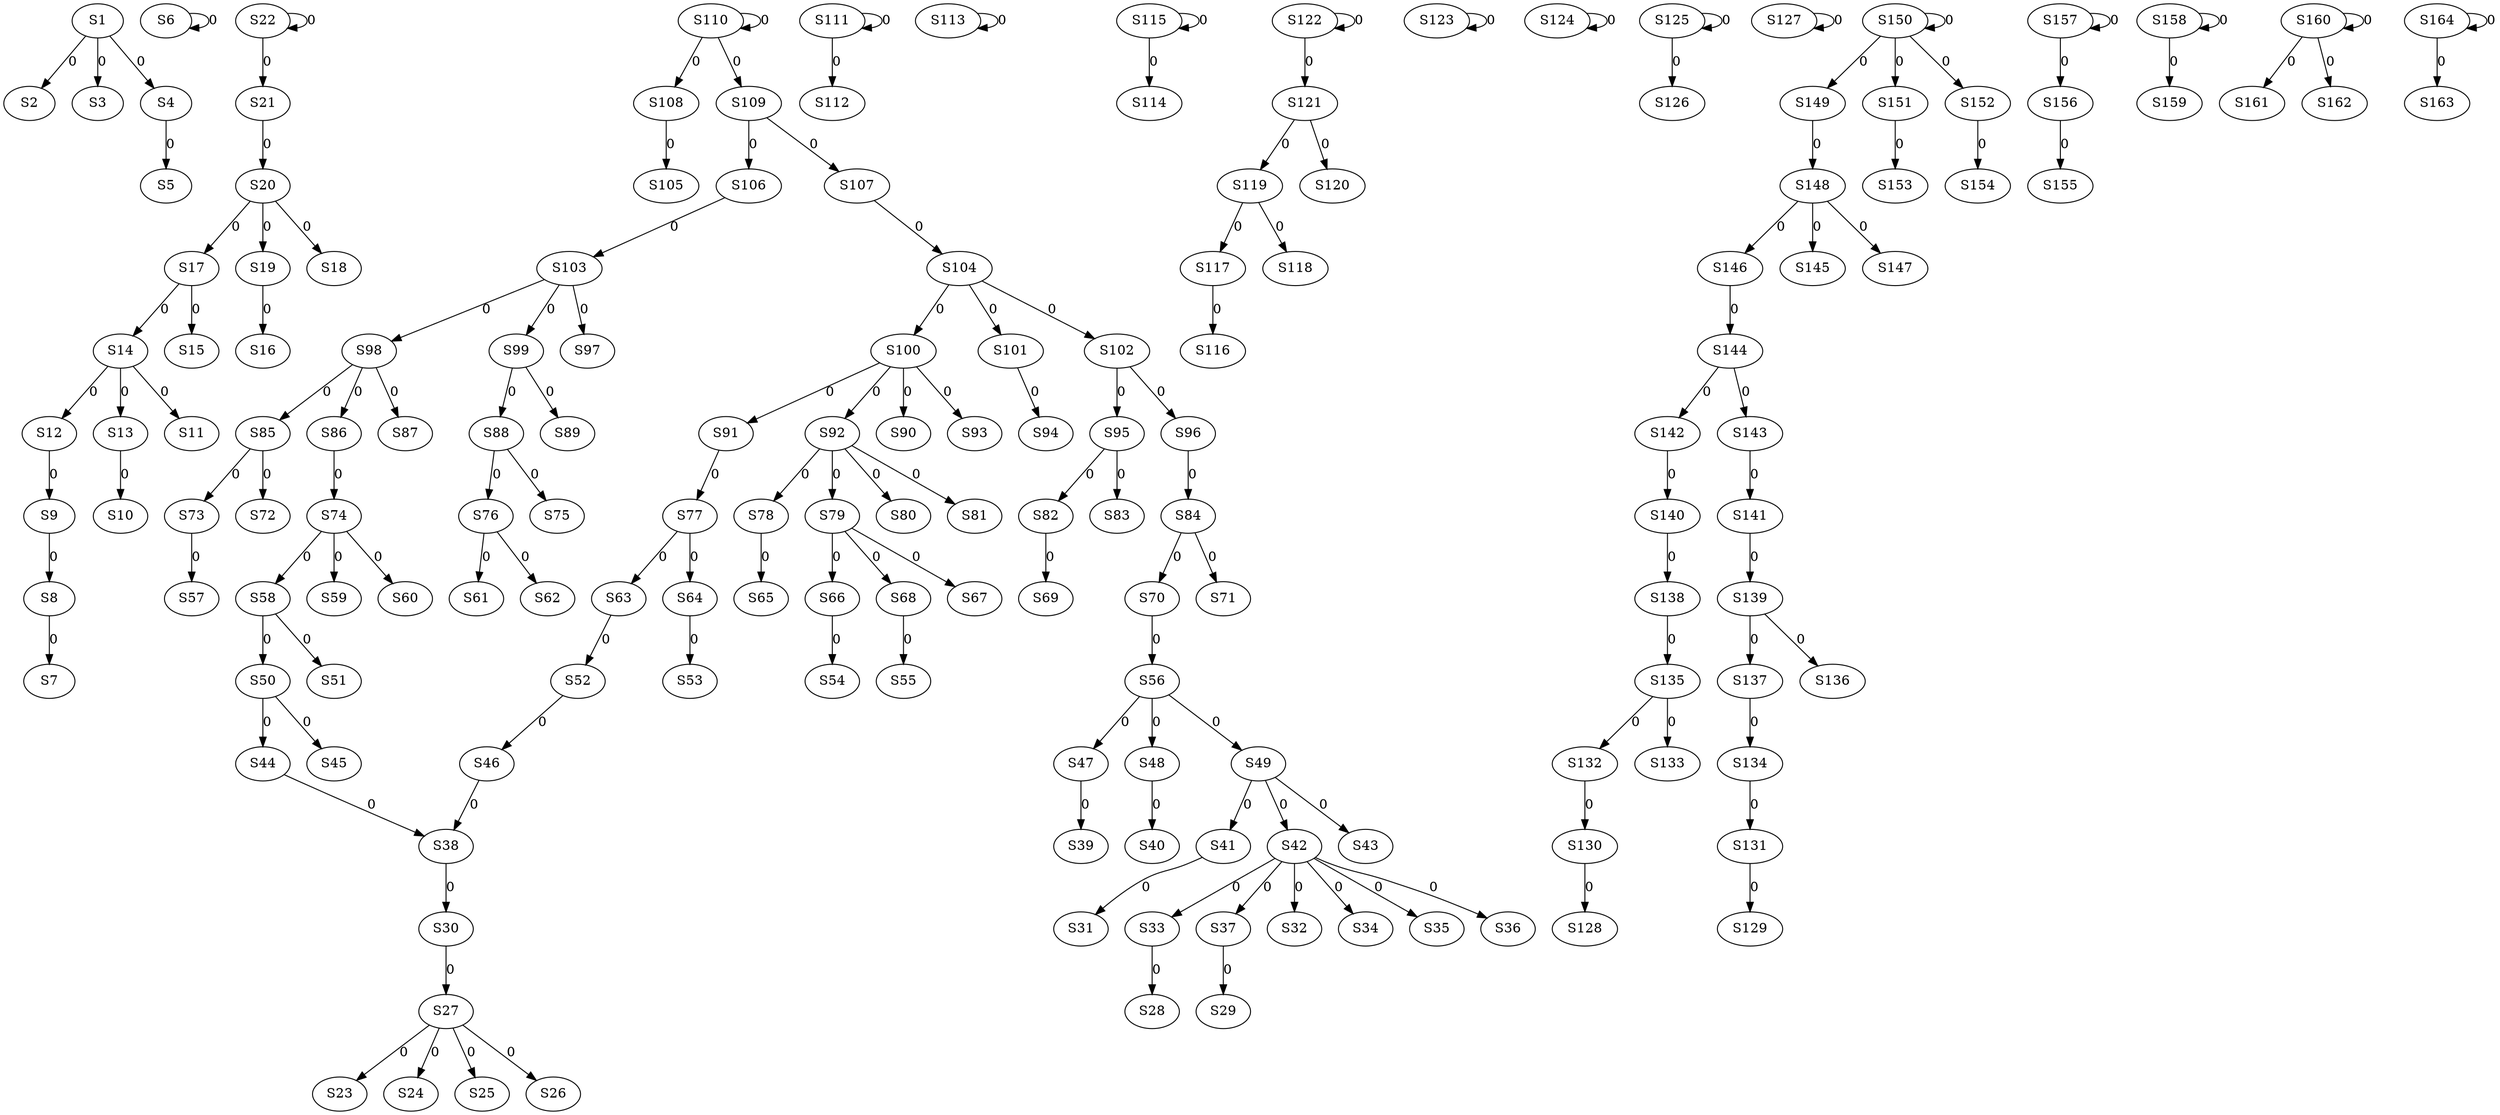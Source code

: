 strict digraph {
	S1 -> S2 [ label = 0 ];
	S1 -> S3 [ label = 0 ];
	S1 -> S4 [ label = 0 ];
	S4 -> S5 [ label = 0 ];
	S6 -> S6 [ label = 0 ];
	S8 -> S7 [ label = 0 ];
	S9 -> S8 [ label = 0 ];
	S12 -> S9 [ label = 0 ];
	S13 -> S10 [ label = 0 ];
	S14 -> S11 [ label = 0 ];
	S14 -> S12 [ label = 0 ];
	S14 -> S13 [ label = 0 ];
	S17 -> S14 [ label = 0 ];
	S17 -> S15 [ label = 0 ];
	S19 -> S16 [ label = 0 ];
	S20 -> S17 [ label = 0 ];
	S20 -> S18 [ label = 0 ];
	S20 -> S19 [ label = 0 ];
	S21 -> S20 [ label = 0 ];
	S22 -> S21 [ label = 0 ];
	S22 -> S22 [ label = 0 ];
	S27 -> S23 [ label = 0 ];
	S27 -> S24 [ label = 0 ];
	S27 -> S25 [ label = 0 ];
	S27 -> S26 [ label = 0 ];
	S30 -> S27 [ label = 0 ];
	S33 -> S28 [ label = 0 ];
	S37 -> S29 [ label = 0 ];
	S38 -> S30 [ label = 0 ];
	S41 -> S31 [ label = 0 ];
	S42 -> S32 [ label = 0 ];
	S42 -> S33 [ label = 0 ];
	S42 -> S34 [ label = 0 ];
	S42 -> S35 [ label = 0 ];
	S42 -> S36 [ label = 0 ];
	S42 -> S37 [ label = 0 ];
	S46 -> S38 [ label = 0 ];
	S47 -> S39 [ label = 0 ];
	S48 -> S40 [ label = 0 ];
	S49 -> S41 [ label = 0 ];
	S49 -> S42 [ label = 0 ];
	S49 -> S43 [ label = 0 ];
	S50 -> S44 [ label = 0 ];
	S50 -> S45 [ label = 0 ];
	S52 -> S46 [ label = 0 ];
	S56 -> S47 [ label = 0 ];
	S56 -> S48 [ label = 0 ];
	S56 -> S49 [ label = 0 ];
	S58 -> S50 [ label = 0 ];
	S58 -> S51 [ label = 0 ];
	S63 -> S52 [ label = 0 ];
	S64 -> S53 [ label = 0 ];
	S66 -> S54 [ label = 0 ];
	S68 -> S55 [ label = 0 ];
	S70 -> S56 [ label = 0 ];
	S73 -> S57 [ label = 0 ];
	S74 -> S58 [ label = 0 ];
	S74 -> S59 [ label = 0 ];
	S74 -> S60 [ label = 0 ];
	S76 -> S61 [ label = 0 ];
	S76 -> S62 [ label = 0 ];
	S77 -> S63 [ label = 0 ];
	S77 -> S64 [ label = 0 ];
	S78 -> S65 [ label = 0 ];
	S79 -> S66 [ label = 0 ];
	S79 -> S67 [ label = 0 ];
	S79 -> S68 [ label = 0 ];
	S82 -> S69 [ label = 0 ];
	S84 -> S70 [ label = 0 ];
	S84 -> S71 [ label = 0 ];
	S85 -> S72 [ label = 0 ];
	S85 -> S73 [ label = 0 ];
	S86 -> S74 [ label = 0 ];
	S88 -> S75 [ label = 0 ];
	S88 -> S76 [ label = 0 ];
	S91 -> S77 [ label = 0 ];
	S92 -> S78 [ label = 0 ];
	S92 -> S79 [ label = 0 ];
	S92 -> S80 [ label = 0 ];
	S92 -> S81 [ label = 0 ];
	S95 -> S82 [ label = 0 ];
	S95 -> S83 [ label = 0 ];
	S96 -> S84 [ label = 0 ];
	S98 -> S85 [ label = 0 ];
	S98 -> S86 [ label = 0 ];
	S98 -> S87 [ label = 0 ];
	S99 -> S88 [ label = 0 ];
	S99 -> S89 [ label = 0 ];
	S100 -> S90 [ label = 0 ];
	S100 -> S91 [ label = 0 ];
	S100 -> S92 [ label = 0 ];
	S100 -> S93 [ label = 0 ];
	S101 -> S94 [ label = 0 ];
	S102 -> S95 [ label = 0 ];
	S102 -> S96 [ label = 0 ];
	S103 -> S97 [ label = 0 ];
	S103 -> S98 [ label = 0 ];
	S103 -> S99 [ label = 0 ];
	S104 -> S100 [ label = 0 ];
	S104 -> S101 [ label = 0 ];
	S104 -> S102 [ label = 0 ];
	S106 -> S103 [ label = 0 ];
	S107 -> S104 [ label = 0 ];
	S108 -> S105 [ label = 0 ];
	S109 -> S106 [ label = 0 ];
	S109 -> S107 [ label = 0 ];
	S110 -> S108 [ label = 0 ];
	S110 -> S109 [ label = 0 ];
	S110 -> S110 [ label = 0 ];
	S111 -> S111 [ label = 0 ];
	S111 -> S112 [ label = 0 ];
	S113 -> S113 [ label = 0 ];
	S115 -> S114 [ label = 0 ];
	S115 -> S115 [ label = 0 ];
	S117 -> S116 [ label = 0 ];
	S119 -> S117 [ label = 0 ];
	S119 -> S118 [ label = 0 ];
	S121 -> S119 [ label = 0 ];
	S121 -> S120 [ label = 0 ];
	S122 -> S121 [ label = 0 ];
	S122 -> S122 [ label = 0 ];
	S123 -> S123 [ label = 0 ];
	S124 -> S124 [ label = 0 ];
	S125 -> S125 [ label = 0 ];
	S125 -> S126 [ label = 0 ];
	S127 -> S127 [ label = 0 ];
	S130 -> S128 [ label = 0 ];
	S131 -> S129 [ label = 0 ];
	S132 -> S130 [ label = 0 ];
	S134 -> S131 [ label = 0 ];
	S135 -> S132 [ label = 0 ];
	S135 -> S133 [ label = 0 ];
	S137 -> S134 [ label = 0 ];
	S138 -> S135 [ label = 0 ];
	S139 -> S136 [ label = 0 ];
	S139 -> S137 [ label = 0 ];
	S140 -> S138 [ label = 0 ];
	S141 -> S139 [ label = 0 ];
	S142 -> S140 [ label = 0 ];
	S143 -> S141 [ label = 0 ];
	S144 -> S142 [ label = 0 ];
	S144 -> S143 [ label = 0 ];
	S146 -> S144 [ label = 0 ];
	S148 -> S145 [ label = 0 ];
	S148 -> S146 [ label = 0 ];
	S148 -> S147 [ label = 0 ];
	S149 -> S148 [ label = 0 ];
	S150 -> S149 [ label = 0 ];
	S150 -> S150 [ label = 0 ];
	S150 -> S151 [ label = 0 ];
	S150 -> S152 [ label = 0 ];
	S151 -> S153 [ label = 0 ];
	S152 -> S154 [ label = 0 ];
	S156 -> S155 [ label = 0 ];
	S157 -> S156 [ label = 0 ];
	S157 -> S157 [ label = 0 ];
	S158 -> S158 [ label = 0 ];
	S158 -> S159 [ label = 0 ];
	S160 -> S160 [ label = 0 ];
	S160 -> S161 [ label = 0 ];
	S160 -> S162 [ label = 0 ];
	S164 -> S163 [ label = 0 ];
	S164 -> S164 [ label = 0 ];
	S44 -> S38 [ label = 0 ];
}